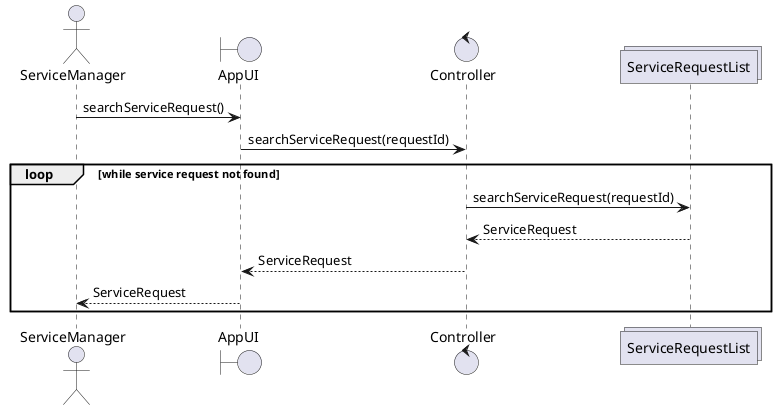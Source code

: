 @startuml
Actor ServiceManager
Boundary AppUI
Control Controller
Collections ServiceRequestList

ServiceManager -> AppUI : searchServiceRequest()
AppUI -> Controller :  searchServiceRequest(requestId)
loop while service request not found
Controller -> ServiceRequestList : searchServiceRequest(requestId)
ServiceRequestList --> Controller : ServiceRequest
Controller --> AppUI : ServiceRequest
AppUI --> ServiceManager : ServiceRequest
end

@enduml